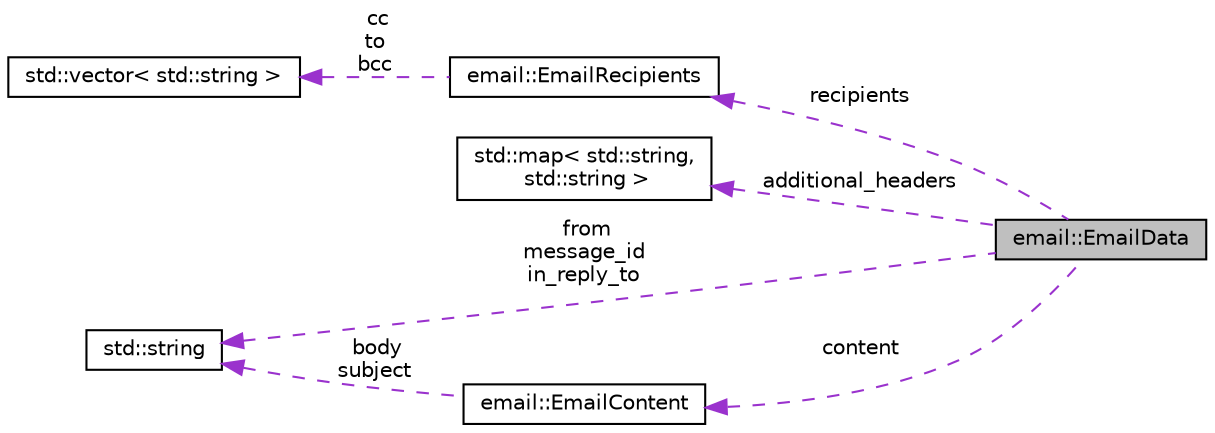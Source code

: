 digraph "email::EmailData"
{
 // LATEX_PDF_SIZE
  edge [fontname="Helvetica",fontsize="10",labelfontname="Helvetica",labelfontsize="10"];
  node [fontname="Helvetica",fontsize="10",shape=record];
  rankdir="LR";
  Node1 [label="email::EmailData",height=0.2,width=0.4,color="black", fillcolor="grey75", style="filled", fontcolor="black",tooltip="Raw email data with headers."];
  Node2 -> Node1 [dir="back",color="darkorchid3",fontsize="10",style="dashed",label=" recipients" ,fontname="Helvetica"];
  Node2 [label="email::EmailRecipients",height=0.2,width=0.4,color="black", fillcolor="white", style="filled",URL="$structemail_1_1EmailRecipients.html",tooltip="Recipients of an email."];
  Node3 -> Node2 [dir="back",color="darkorchid3",fontsize="10",style="dashed",label=" cc\nto\nbcc" ,fontname="Helvetica"];
  Node3 [label="std::vector\< std::string \>",height=0.2,width=0.4,color="black", fillcolor="white", style="filled",URL="/home/runner/work/rmw_email/rmw_email/gen_docs/data/cppreference-doxygen-web.tag.xml$cpp/container/vector.html",tooltip=" "];
  Node4 -> Node1 [dir="back",color="darkorchid3",fontsize="10",style="dashed",label=" additional_headers" ,fontname="Helvetica"];
  Node4 [label="std::map\< std::string,\l std::string \>",height=0.2,width=0.4,color="black", fillcolor="white", style="filled",URL="/home/runner/work/rmw_email/rmw_email/gen_docs/data/cppreference-doxygen-web.tag.xml$cpp/container/map.html",tooltip=" "];
  Node5 -> Node1 [dir="back",color="darkorchid3",fontsize="10",style="dashed",label=" from\nmessage_id\nin_reply_to" ,fontname="Helvetica"];
  Node5 [label="std::string",height=0.2,width=0.4,color="black", fillcolor="white", style="filled",URL="/home/runner/work/rmw_email/rmw_email/gen_docs/data/cppreference-doxygen-web.tag.xml$cpp/string/basic_string.html",tooltip=" "];
  Node6 -> Node1 [dir="back",color="darkorchid3",fontsize="10",style="dashed",label=" content" ,fontname="Helvetica"];
  Node6 [label="email::EmailContent",height=0.2,width=0.4,color="black", fillcolor="white", style="filled",URL="$structemail_1_1EmailContent.html",tooltip="Content of an email."];
  Node5 -> Node6 [dir="back",color="darkorchid3",fontsize="10",style="dashed",label=" body\nsubject" ,fontname="Helvetica"];
}
